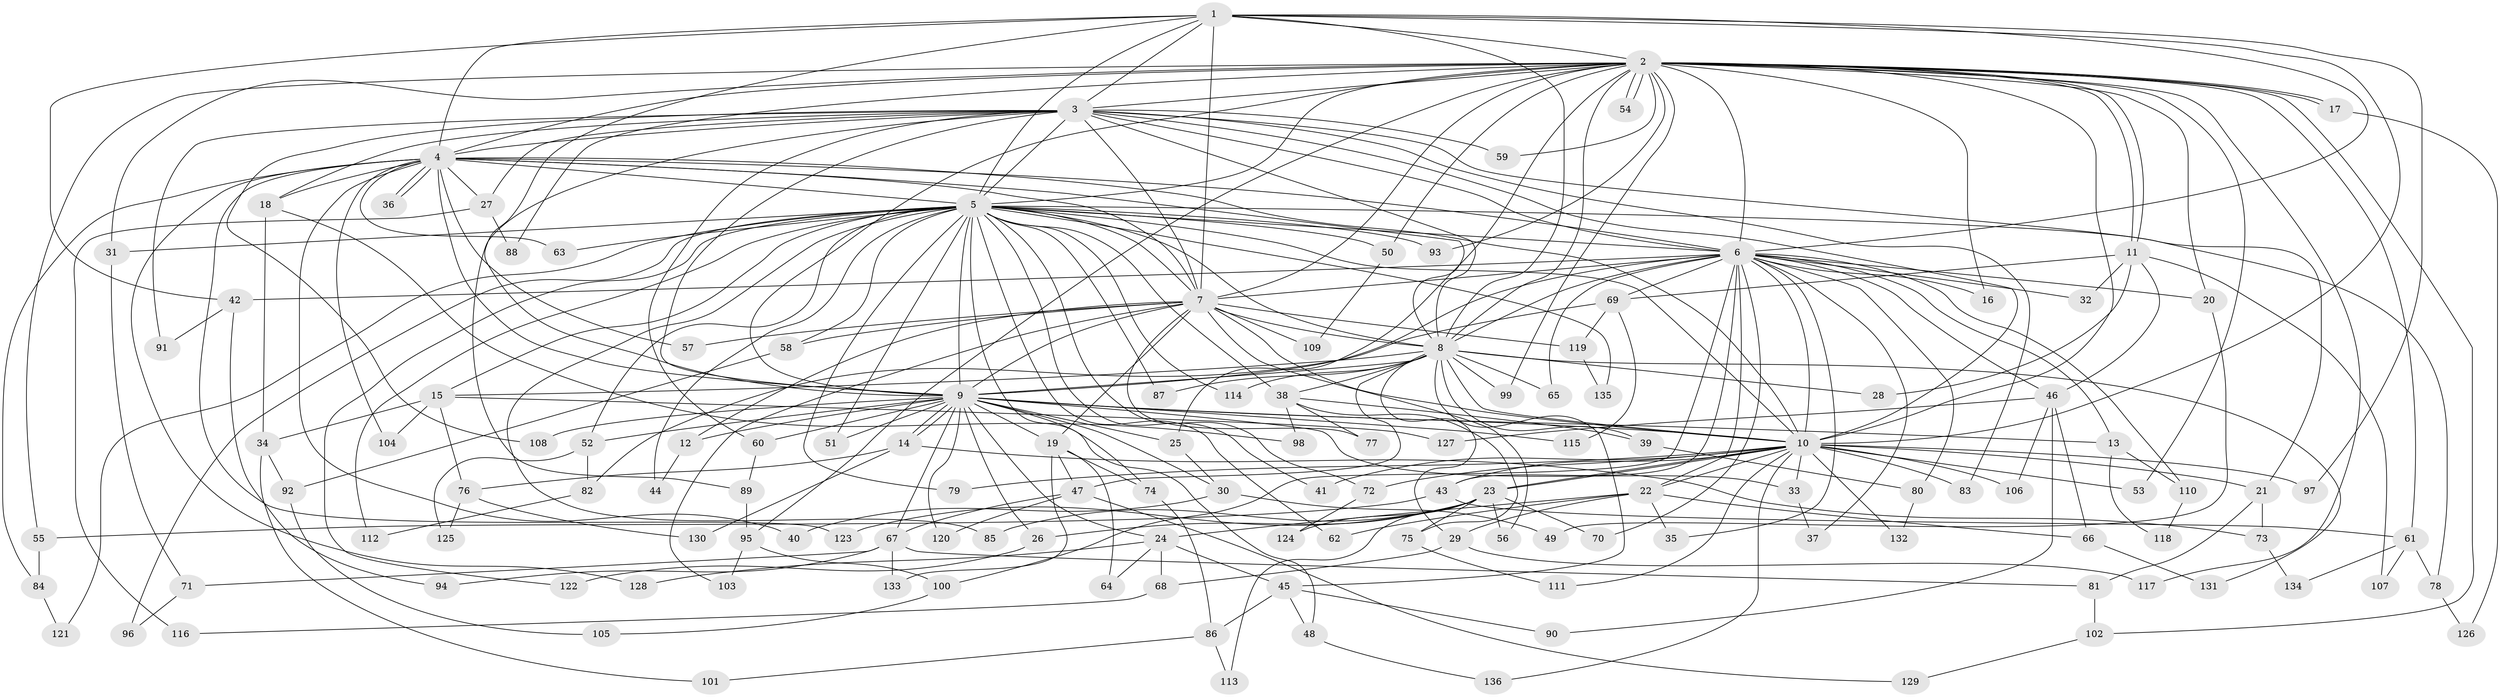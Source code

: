 // coarse degree distribution, {11: 0.029411764705882353, 22: 0.014705882352941176, 26: 0.014705882352941176, 15: 0.014705882352941176, 14: 0.029411764705882353, 20: 0.014705882352941176, 16: 0.014705882352941176, 7: 0.04411764705882353, 3: 0.1323529411764706, 4: 0.14705882352941177, 19: 0.014705882352941176, 2: 0.38235294117647056, 8: 0.014705882352941176, 9: 0.029411764705882353, 5: 0.029411764705882353, 1: 0.029411764705882353, 6: 0.04411764705882353}
// Generated by graph-tools (version 1.1) at 2025/49/03/04/25 22:49:56]
// undirected, 136 vertices, 297 edges
graph export_dot {
  node [color=gray90,style=filled];
  1;
  2;
  3;
  4;
  5;
  6;
  7;
  8;
  9;
  10;
  11;
  12;
  13;
  14;
  15;
  16;
  17;
  18;
  19;
  20;
  21;
  22;
  23;
  24;
  25;
  26;
  27;
  28;
  29;
  30;
  31;
  32;
  33;
  34;
  35;
  36;
  37;
  38;
  39;
  40;
  41;
  42;
  43;
  44;
  45;
  46;
  47;
  48;
  49;
  50;
  51;
  52;
  53;
  54;
  55;
  56;
  57;
  58;
  59;
  60;
  61;
  62;
  63;
  64;
  65;
  66;
  67;
  68;
  69;
  70;
  71;
  72;
  73;
  74;
  75;
  76;
  77;
  78;
  79;
  80;
  81;
  82;
  83;
  84;
  85;
  86;
  87;
  88;
  89;
  90;
  91;
  92;
  93;
  94;
  95;
  96;
  97;
  98;
  99;
  100;
  101;
  102;
  103;
  104;
  105;
  106;
  107;
  108;
  109;
  110;
  111;
  112;
  113;
  114;
  115;
  116;
  117;
  118;
  119;
  120;
  121;
  122;
  123;
  124;
  125;
  126;
  127;
  128;
  129;
  130;
  131;
  132;
  133;
  134;
  135;
  136;
  1 -- 2;
  1 -- 3;
  1 -- 4;
  1 -- 5;
  1 -- 6;
  1 -- 7;
  1 -- 8;
  1 -- 9;
  1 -- 10;
  1 -- 42;
  1 -- 97;
  2 -- 3;
  2 -- 4;
  2 -- 5;
  2 -- 6;
  2 -- 7;
  2 -- 8;
  2 -- 9;
  2 -- 10;
  2 -- 11;
  2 -- 11;
  2 -- 16;
  2 -- 17;
  2 -- 17;
  2 -- 20;
  2 -- 25;
  2 -- 31;
  2 -- 50;
  2 -- 53;
  2 -- 54;
  2 -- 54;
  2 -- 55;
  2 -- 59;
  2 -- 61;
  2 -- 88;
  2 -- 93;
  2 -- 95;
  2 -- 99;
  2 -- 102;
  2 -- 117;
  3 -- 4;
  3 -- 5;
  3 -- 6;
  3 -- 7;
  3 -- 8;
  3 -- 9;
  3 -- 10;
  3 -- 18;
  3 -- 21;
  3 -- 27;
  3 -- 59;
  3 -- 60;
  3 -- 83;
  3 -- 89;
  3 -- 91;
  3 -- 108;
  4 -- 5;
  4 -- 6;
  4 -- 7;
  4 -- 8;
  4 -- 9;
  4 -- 10;
  4 -- 18;
  4 -- 27;
  4 -- 36;
  4 -- 36;
  4 -- 40;
  4 -- 57;
  4 -- 63;
  4 -- 84;
  4 -- 104;
  4 -- 123;
  4 -- 128;
  5 -- 6;
  5 -- 7;
  5 -- 8;
  5 -- 9;
  5 -- 10;
  5 -- 15;
  5 -- 31;
  5 -- 38;
  5 -- 41;
  5 -- 44;
  5 -- 50;
  5 -- 51;
  5 -- 52;
  5 -- 58;
  5 -- 62;
  5 -- 63;
  5 -- 72;
  5 -- 74;
  5 -- 78;
  5 -- 79;
  5 -- 85;
  5 -- 87;
  5 -- 93;
  5 -- 96;
  5 -- 112;
  5 -- 114;
  5 -- 121;
  5 -- 122;
  5 -- 135;
  6 -- 7;
  6 -- 8;
  6 -- 9;
  6 -- 10;
  6 -- 13;
  6 -- 16;
  6 -- 20;
  6 -- 22;
  6 -- 32;
  6 -- 35;
  6 -- 37;
  6 -- 42;
  6 -- 43;
  6 -- 46;
  6 -- 65;
  6 -- 69;
  6 -- 70;
  6 -- 80;
  6 -- 100;
  6 -- 110;
  7 -- 8;
  7 -- 9;
  7 -- 10;
  7 -- 12;
  7 -- 19;
  7 -- 56;
  7 -- 57;
  7 -- 58;
  7 -- 77;
  7 -- 103;
  7 -- 109;
  7 -- 119;
  8 -- 9;
  8 -- 10;
  8 -- 15;
  8 -- 28;
  8 -- 29;
  8 -- 38;
  8 -- 39;
  8 -- 45;
  8 -- 47;
  8 -- 65;
  8 -- 87;
  8 -- 99;
  8 -- 114;
  8 -- 131;
  9 -- 10;
  9 -- 12;
  9 -- 13;
  9 -- 14;
  9 -- 14;
  9 -- 19;
  9 -- 24;
  9 -- 25;
  9 -- 26;
  9 -- 30;
  9 -- 33;
  9 -- 48;
  9 -- 51;
  9 -- 52;
  9 -- 60;
  9 -- 67;
  9 -- 108;
  9 -- 115;
  9 -- 120;
  10 -- 21;
  10 -- 22;
  10 -- 23;
  10 -- 23;
  10 -- 33;
  10 -- 41;
  10 -- 43;
  10 -- 53;
  10 -- 72;
  10 -- 79;
  10 -- 83;
  10 -- 97;
  10 -- 106;
  10 -- 111;
  10 -- 132;
  10 -- 136;
  11 -- 28;
  11 -- 32;
  11 -- 46;
  11 -- 69;
  11 -- 107;
  12 -- 44;
  13 -- 110;
  13 -- 118;
  14 -- 73;
  14 -- 76;
  14 -- 130;
  15 -- 34;
  15 -- 76;
  15 -- 104;
  15 -- 127;
  17 -- 126;
  18 -- 34;
  18 -- 98;
  19 -- 47;
  19 -- 64;
  19 -- 74;
  19 -- 133;
  20 -- 49;
  21 -- 73;
  21 -- 81;
  22 -- 24;
  22 -- 29;
  22 -- 35;
  22 -- 62;
  22 -- 66;
  23 -- 26;
  23 -- 56;
  23 -- 70;
  23 -- 75;
  23 -- 85;
  23 -- 113;
  23 -- 123;
  23 -- 124;
  24 -- 45;
  24 -- 64;
  24 -- 68;
  24 -- 128;
  25 -- 30;
  26 -- 122;
  27 -- 88;
  27 -- 116;
  29 -- 68;
  29 -- 117;
  30 -- 40;
  30 -- 49;
  31 -- 71;
  33 -- 37;
  34 -- 92;
  34 -- 101;
  38 -- 39;
  38 -- 75;
  38 -- 77;
  38 -- 98;
  39 -- 80;
  42 -- 91;
  42 -- 94;
  43 -- 55;
  43 -- 61;
  45 -- 48;
  45 -- 86;
  45 -- 90;
  46 -- 66;
  46 -- 90;
  46 -- 106;
  46 -- 127;
  47 -- 67;
  47 -- 120;
  47 -- 129;
  48 -- 136;
  50 -- 109;
  52 -- 82;
  52 -- 125;
  55 -- 84;
  58 -- 92;
  60 -- 89;
  61 -- 78;
  61 -- 107;
  61 -- 134;
  66 -- 131;
  67 -- 71;
  67 -- 81;
  67 -- 94;
  67 -- 133;
  68 -- 116;
  69 -- 82;
  69 -- 115;
  69 -- 119;
  71 -- 96;
  72 -- 124;
  73 -- 134;
  74 -- 86;
  75 -- 111;
  76 -- 125;
  76 -- 130;
  78 -- 126;
  80 -- 132;
  81 -- 102;
  82 -- 112;
  84 -- 121;
  86 -- 101;
  86 -- 113;
  89 -- 95;
  92 -- 105;
  95 -- 100;
  95 -- 103;
  100 -- 105;
  102 -- 129;
  110 -- 118;
  119 -- 135;
}

